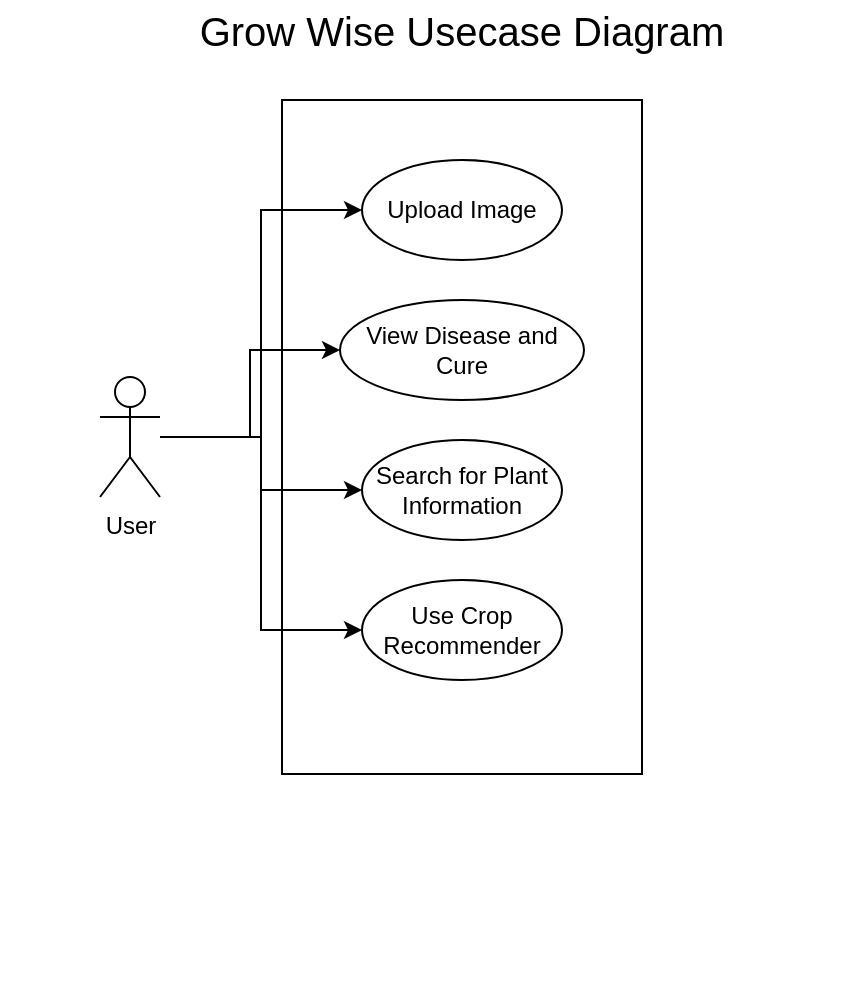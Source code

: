 <mxfile version="22.0.8" type="device">
  <diagram name="Page-1" id="Rn-Wfl9AoB8ILwuhHQX4">
    <mxGraphModel dx="30" dy="446" grid="1" gridSize="10" guides="1" tooltips="1" connect="1" arrows="1" fold="1" page="1" pageScale="1" pageWidth="850" pageHeight="1100" math="0" shadow="0">
      <root>
        <mxCell id="0" />
        <mxCell id="1" parent="0" />
        <mxCell id="CDZ8dOxhKmwvRIjBTjYv-44" value="" style="group" parent="1" vertex="1" connectable="0">
          <mxGeometry x="1090" y="327" width="431" height="445" as="geometry" />
        </mxCell>
        <mxCell id="CDZ8dOxhKmwvRIjBTjYv-28" value="" style="rounded=0;whiteSpace=wrap;html=1;container=0;" parent="CDZ8dOxhKmwvRIjBTjYv-44" vertex="1">
          <mxGeometry x="141" width="180" height="337" as="geometry" />
        </mxCell>
        <mxCell id="CDZ8dOxhKmwvRIjBTjYv-29" value="Upload Image" style="ellipse;whiteSpace=wrap;html=1;container=0;" parent="CDZ8dOxhKmwvRIjBTjYv-44" vertex="1">
          <mxGeometry x="181" y="30" width="100" height="50" as="geometry" />
        </mxCell>
        <mxCell id="CDZ8dOxhKmwvRIjBTjYv-30" value="View Disease and Cure" style="ellipse;whiteSpace=wrap;html=1;container=0;" parent="CDZ8dOxhKmwvRIjBTjYv-44" vertex="1">
          <mxGeometry x="170" y="100" width="122" height="50" as="geometry" />
        </mxCell>
        <mxCell id="CDZ8dOxhKmwvRIjBTjYv-31" value="Search for Plant Information" style="ellipse;whiteSpace=wrap;html=1;container=0;" parent="CDZ8dOxhKmwvRIjBTjYv-44" vertex="1">
          <mxGeometry x="181" y="170" width="100" height="50" as="geometry" />
        </mxCell>
        <mxCell id="CDZ8dOxhKmwvRIjBTjYv-32" value="Use Crop Recommender" style="ellipse;whiteSpace=wrap;html=1;container=0;" parent="CDZ8dOxhKmwvRIjBTjYv-44" vertex="1">
          <mxGeometry x="181" y="240" width="100" height="50" as="geometry" />
        </mxCell>
        <mxCell id="CDZ8dOxhKmwvRIjBTjYv-37" style="edgeStyle=orthogonalEdgeStyle;rounded=0;orthogonalLoop=1;jettySize=auto;html=1;entryX=0;entryY=0.5;entryDx=0;entryDy=0;" parent="CDZ8dOxhKmwvRIjBTjYv-44" source="CDZ8dOxhKmwvRIjBTjYv-36" target="CDZ8dOxhKmwvRIjBTjYv-29" edge="1">
          <mxGeometry relative="1" as="geometry" />
        </mxCell>
        <mxCell id="CDZ8dOxhKmwvRIjBTjYv-38" style="edgeStyle=orthogonalEdgeStyle;rounded=0;orthogonalLoop=1;jettySize=auto;html=1;entryX=0;entryY=0.5;entryDx=0;entryDy=0;" parent="CDZ8dOxhKmwvRIjBTjYv-44" source="CDZ8dOxhKmwvRIjBTjYv-36" target="CDZ8dOxhKmwvRIjBTjYv-30" edge="1">
          <mxGeometry relative="1" as="geometry" />
        </mxCell>
        <mxCell id="CDZ8dOxhKmwvRIjBTjYv-39" style="edgeStyle=orthogonalEdgeStyle;rounded=0;orthogonalLoop=1;jettySize=auto;html=1;entryX=0;entryY=0.5;entryDx=0;entryDy=0;" parent="CDZ8dOxhKmwvRIjBTjYv-44" source="CDZ8dOxhKmwvRIjBTjYv-36" target="CDZ8dOxhKmwvRIjBTjYv-31" edge="1">
          <mxGeometry relative="1" as="geometry" />
        </mxCell>
        <mxCell id="CDZ8dOxhKmwvRIjBTjYv-40" style="edgeStyle=orthogonalEdgeStyle;rounded=0;orthogonalLoop=1;jettySize=auto;html=1;entryX=0;entryY=0.5;entryDx=0;entryDy=0;" parent="CDZ8dOxhKmwvRIjBTjYv-44" source="CDZ8dOxhKmwvRIjBTjYv-36" target="CDZ8dOxhKmwvRIjBTjYv-32" edge="1">
          <mxGeometry relative="1" as="geometry" />
        </mxCell>
        <mxCell id="CDZ8dOxhKmwvRIjBTjYv-36" value="User" style="shape=umlActor;verticalLabelPosition=bottom;verticalAlign=top;html=1;outlineConnect=0;container=0;" parent="CDZ8dOxhKmwvRIjBTjYv-44" vertex="1">
          <mxGeometry x="50" y="138.5" width="30" height="60" as="geometry" />
        </mxCell>
        <mxCell id="CDZ8dOxhKmwvRIjBTjYv-47" value="&lt;font style=&quot;font-size: 20px;&quot;&gt;Grow Wise Usecase Diagram&lt;/font&gt;" style="text;html=1;strokeColor=none;fillColor=none;align=center;verticalAlign=middle;whiteSpace=wrap;rounded=0;" parent="CDZ8dOxhKmwvRIjBTjYv-44" vertex="1">
          <mxGeometry x="97" y="-50" width="268" height="30" as="geometry" />
        </mxCell>
      </root>
    </mxGraphModel>
  </diagram>
</mxfile>
